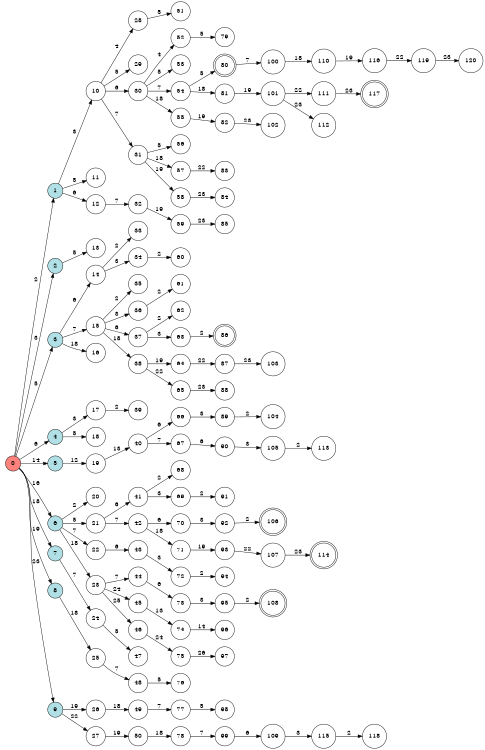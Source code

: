 digraph APTA {
__start0 [label="" shape="none"];

rankdir=LR;
size="8,5";

s0 [style="filled", color="black", fillcolor="#ff817b" shape="circle", label="0"];
s1 [style="filled", color="black", fillcolor="powderblue" shape="circle", label="1"];
s2 [style="filled", color="black", fillcolor="powderblue" shape="circle", label="2"];
s3 [style="filled", color="black", fillcolor="powderblue" shape="circle", label="3"];
s4 [style="filled", color="black", fillcolor="powderblue" shape="circle", label="4"];
s5 [style="filled", color="black", fillcolor="powderblue" shape="circle", label="5"];
s6 [style="filled", color="black", fillcolor="powderblue" shape="circle", label="6"];
s7 [style="filled", color="black", fillcolor="powderblue" shape="circle", label="7"];
s8 [style="filled", color="black", fillcolor="powderblue" shape="circle", label="8"];
s9 [style="filled", color="black", fillcolor="powderblue" shape="circle", label="9"];
s10 [style="filled", color="black", fillcolor="white" shape="circle", label="10"];
s11 [style="filled", color="black", fillcolor="white" shape="circle", label="11"];
s12 [style="filled", color="black", fillcolor="white" shape="circle", label="12"];
s13 [style="filled", color="black", fillcolor="white" shape="circle", label="13"];
s14 [style="filled", color="black", fillcolor="white" shape="circle", label="14"];
s15 [style="filled", color="black", fillcolor="white" shape="circle", label="15"];
s16 [style="filled", color="black", fillcolor="white" shape="circle", label="16"];
s17 [style="filled", color="black", fillcolor="white" shape="circle", label="17"];
s18 [style="filled", color="black", fillcolor="white" shape="circle", label="18"];
s19 [style="filled", color="black", fillcolor="white" shape="circle", label="19"];
s20 [style="filled", color="black", fillcolor="white" shape="circle", label="20"];
s21 [style="filled", color="black", fillcolor="white" shape="circle", label="21"];
s22 [style="filled", color="black", fillcolor="white" shape="circle", label="22"];
s23 [style="filled", color="black", fillcolor="white" shape="circle", label="23"];
s24 [style="filled", color="black", fillcolor="white" shape="circle", label="24"];
s25 [style="filled", color="black", fillcolor="white" shape="circle", label="25"];
s26 [style="filled", color="black", fillcolor="white" shape="circle", label="26"];
s27 [style="filled", color="black", fillcolor="white" shape="circle", label="27"];
s28 [style="filled", color="black", fillcolor="white" shape="circle", label="28"];
s29 [style="filled", color="black", fillcolor="white" shape="circle", label="29"];
s30 [style="filled", color="black", fillcolor="white" shape="circle", label="30"];
s31 [style="filled", color="black", fillcolor="white" shape="circle", label="31"];
s32 [style="filled", color="black", fillcolor="white" shape="circle", label="32"];
s33 [style="filled", color="black", fillcolor="white" shape="circle", label="33"];
s34 [style="filled", color="black", fillcolor="white" shape="circle", label="34"];
s35 [style="filled", color="black", fillcolor="white" shape="circle", label="35"];
s36 [style="filled", color="black", fillcolor="white" shape="circle", label="36"];
s37 [style="filled", color="black", fillcolor="white" shape="circle", label="37"];
s38 [style="filled", color="black", fillcolor="white" shape="circle", label="38"];
s39 [style="filled", color="black", fillcolor="white" shape="circle", label="39"];
s40 [style="filled", color="black", fillcolor="white" shape="circle", label="40"];
s41 [style="filled", color="black", fillcolor="white" shape="circle", label="41"];
s42 [style="filled", color="black", fillcolor="white" shape="circle", label="42"];
s43 [style="filled", color="black", fillcolor="white" shape="circle", label="43"];
s44 [style="filled", color="black", fillcolor="white" shape="circle", label="44"];
s45 [style="filled", color="black", fillcolor="white" shape="circle", label="45"];
s46 [style="filled", color="black", fillcolor="white" shape="circle", label="46"];
s47 [style="filled", color="black", fillcolor="white" shape="circle", label="47"];
s48 [style="filled", color="black", fillcolor="white" shape="circle", label="48"];
s49 [style="filled", color="black", fillcolor="white" shape="circle", label="49"];
s50 [style="filled", color="black", fillcolor="white" shape="circle", label="50"];
s51 [style="filled", color="black", fillcolor="white" shape="circle", label="51"];
s52 [style="filled", color="black", fillcolor="white" shape="circle", label="52"];
s53 [style="filled", color="black", fillcolor="white" shape="circle", label="53"];
s54 [style="filled", color="black", fillcolor="white" shape="circle", label="54"];
s55 [style="filled", color="black", fillcolor="white" shape="circle", label="55"];
s56 [style="filled", color="black", fillcolor="white" shape="circle", label="56"];
s57 [style="filled", color="black", fillcolor="white" shape="circle", label="57"];
s58 [style="filled", color="black", fillcolor="white" shape="circle", label="58"];
s59 [style="filled", color="black", fillcolor="white" shape="circle", label="59"];
s60 [style="filled", color="black", fillcolor="white" shape="circle", label="60"];
s61 [style="filled", color="black", fillcolor="white" shape="circle", label="61"];
s62 [style="filled", color="black", fillcolor="white" shape="circle", label="62"];
s63 [style="filled", color="black", fillcolor="white" shape="circle", label="63"];
s64 [style="filled", color="black", fillcolor="white" shape="circle", label="64"];
s65 [style="filled", color="black", fillcolor="white" shape="circle", label="65"];
s66 [style="filled", color="black", fillcolor="white" shape="circle", label="66"];
s67 [style="filled", color="black", fillcolor="white" shape="circle", label="67"];
s68 [style="filled", color="black", fillcolor="white" shape="circle", label="68"];
s69 [style="filled", color="black", fillcolor="white" shape="circle", label="69"];
s70 [style="filled", color="black", fillcolor="white" shape="circle", label="70"];
s71 [style="filled", color="black", fillcolor="white" shape="circle", label="71"];
s72 [style="filled", color="black", fillcolor="white" shape="circle", label="72"];
s73 [style="filled", color="black", fillcolor="white" shape="circle", label="73"];
s74 [style="filled", color="black", fillcolor="white" shape="circle", label="74"];
s75 [style="filled", color="black", fillcolor="white" shape="circle", label="75"];
s76 [style="filled", color="black", fillcolor="white" shape="circle", label="76"];
s77 [style="filled", color="black", fillcolor="white" shape="circle", label="77"];
s78 [style="filled", color="black", fillcolor="white" shape="circle", label="78"];
s79 [style="filled", color="black", fillcolor="white" shape="circle", label="79"];
s80 [style="rounded,filled", color="black", fillcolor="white" shape="doublecircle", label="80"];
s81 [style="filled", color="black", fillcolor="white" shape="circle", label="81"];
s82 [style="filled", color="black", fillcolor="white" shape="circle", label="82"];
s83 [style="filled", color="black", fillcolor="white" shape="circle", label="83"];
s84 [style="filled", color="black", fillcolor="white" shape="circle", label="84"];
s85 [style="filled", color="black", fillcolor="white" shape="circle", label="85"];
s86 [style="rounded,filled", color="black", fillcolor="white" shape="doublecircle", label="86"];
s87 [style="filled", color="black", fillcolor="white" shape="circle", label="87"];
s88 [style="filled", color="black", fillcolor="white" shape="circle", label="88"];
s89 [style="filled", color="black", fillcolor="white" shape="circle", label="89"];
s90 [style="filled", color="black", fillcolor="white" shape="circle", label="90"];
s91 [style="filled", color="black", fillcolor="white" shape="circle", label="91"];
s92 [style="filled", color="black", fillcolor="white" shape="circle", label="92"];
s93 [style="filled", color="black", fillcolor="white" shape="circle", label="93"];
s94 [style="filled", color="black", fillcolor="white" shape="circle", label="94"];
s95 [style="filled", color="black", fillcolor="white" shape="circle", label="95"];
s96 [style="filled", color="black", fillcolor="white" shape="circle", label="96"];
s97 [style="filled", color="black", fillcolor="white" shape="circle", label="97"];
s98 [style="filled", color="black", fillcolor="white" shape="circle", label="98"];
s99 [style="filled", color="black", fillcolor="white" shape="circle", label="99"];
s100 [style="filled", color="black", fillcolor="white" shape="circle", label="100"];
s101 [style="filled", color="black", fillcolor="white" shape="circle", label="101"];
s102 [style="filled", color="black", fillcolor="white" shape="circle", label="102"];
s103 [style="filled", color="black", fillcolor="white" shape="circle", label="103"];
s104 [style="filled", color="black", fillcolor="white" shape="circle", label="104"];
s105 [style="filled", color="black", fillcolor="white" shape="circle", label="105"];
s106 [style="rounded,filled", color="black", fillcolor="white" shape="doublecircle", label="106"];
s107 [style="filled", color="black", fillcolor="white" shape="circle", label="107"];
s108 [style="rounded,filled", color="black", fillcolor="white" shape="doublecircle", label="108"];
s109 [style="filled", color="black", fillcolor="white" shape="circle", label="109"];
s110 [style="filled", color="black", fillcolor="white" shape="circle", label="110"];
s111 [style="filled", color="black", fillcolor="white" shape="circle", label="111"];
s112 [style="filled", color="black", fillcolor="white" shape="circle", label="112"];
s113 [style="filled", color="black", fillcolor="white" shape="circle", label="113"];
s114 [style="rounded,filled", color="black", fillcolor="white" shape="doublecircle", label="114"];
s115 [style="filled", color="black", fillcolor="white" shape="circle", label="115"];
s116 [style="filled", color="black", fillcolor="white" shape="circle", label="116"];
s117 [style="rounded,filled", color="black", fillcolor="white" shape="doublecircle", label="117"];
s118 [style="filled", color="black", fillcolor="white" shape="circle", label="118"];
s119 [style="filled", color="black", fillcolor="white" shape="circle", label="119"];
s120 [style="filled", color="black", fillcolor="white" shape="circle", label="120"];
s0 -> s1 [label="2"];
s0 -> s2 [label="3"];
s0 -> s3 [label="5"];
s0 -> s4 [label="6"];
s0 -> s5 [label="14"];
s0 -> s6 [label="16"];
s0 -> s7 [label="18"];
s0 -> s8 [label="19"];
s0 -> s9 [label="23"];
s1 -> s10 [label="3"];
s1 -> s11 [label="5"];
s1 -> s12 [label="6"];
s2 -> s13 [label="5"];
s3 -> s14 [label="6"];
s3 -> s15 [label="7"];
s3 -> s16 [label="18"];
s4 -> s17 [label="3"];
s4 -> s18 [label="5"];
s5 -> s19 [label="12"];
s6 -> s20 [label="2"];
s6 -> s21 [label="5"];
s6 -> s22 [label="7"];
s6 -> s23 [label="18"];
s7 -> s24 [label="7"];
s8 -> s25 [label="18"];
s9 -> s26 [label="19"];
s9 -> s27 [label="22"];
s10 -> s28 [label="4"];
s10 -> s29 [label="5"];
s10 -> s30 [label="6"];
s10 -> s31 [label="7"];
s12 -> s32 [label="7"];
s14 -> s33 [label="2"];
s14 -> s34 [label="3"];
s15 -> s35 [label="2"];
s15 -> s36 [label="3"];
s15 -> s37 [label="6"];
s15 -> s38 [label="18"];
s17 -> s39 [label="2"];
s19 -> s40 [label="13"];
s21 -> s41 [label="6"];
s21 -> s42 [label="7"];
s22 -> s43 [label="6"];
s23 -> s44 [label="7"];
s23 -> s45 [label="24"];
s23 -> s46 [label="25"];
s24 -> s47 [label="5"];
s25 -> s48 [label="7"];
s26 -> s49 [label="18"];
s27 -> s50 [label="19"];
s28 -> s51 [label="5"];
s30 -> s52 [label="4"];
s30 -> s53 [label="5"];
s30 -> s54 [label="7"];
s30 -> s55 [label="18"];
s31 -> s56 [label="5"];
s31 -> s57 [label="18"];
s31 -> s58 [label="19"];
s32 -> s59 [label="19"];
s34 -> s60 [label="2"];
s36 -> s61 [label="2"];
s37 -> s62 [label="2"];
s37 -> s63 [label="3"];
s38 -> s64 [label="19"];
s38 -> s65 [label="22"];
s40 -> s66 [label="6"];
s40 -> s67 [label="7"];
s41 -> s68 [label="2"];
s41 -> s69 [label="3"];
s42 -> s70 [label="6"];
s42 -> s71 [label="18"];
s43 -> s72 [label="3"];
s44 -> s73 [label="6"];
s45 -> s74 [label="13"];
s46 -> s75 [label="24"];
s48 -> s76 [label="5"];
s49 -> s77 [label="7"];
s50 -> s78 [label="18"];
s52 -> s79 [label="5"];
s54 -> s80 [label="5"];
s54 -> s81 [label="18"];
s55 -> s82 [label="19"];
s57 -> s83 [label="22"];
s58 -> s84 [label="23"];
s59 -> s85 [label="23"];
s63 -> s86 [label="2"];
s64 -> s87 [label="22"];
s65 -> s88 [label="23"];
s66 -> s89 [label="3"];
s67 -> s90 [label="6"];
s69 -> s91 [label="2"];
s70 -> s92 [label="3"];
s71 -> s93 [label="19"];
s72 -> s94 [label="2"];
s73 -> s95 [label="3"];
s74 -> s96 [label="14"];
s75 -> s97 [label="26"];
s77 -> s98 [label="5"];
s78 -> s99 [label="7"];
s80 -> s100 [label="7"];
s81 -> s101 [label="19"];
s82 -> s102 [label="23"];
s87 -> s103 [label="23"];
s89 -> s104 [label="2"];
s90 -> s105 [label="3"];
s92 -> s106 [label="2"];
s93 -> s107 [label="22"];
s95 -> s108 [label="2"];
s99 -> s109 [label="6"];
s100 -> s110 [label="18"];
s101 -> s111 [label="22"];
s101 -> s112 [label="23"];
s105 -> s113 [label="2"];
s107 -> s114 [label="23"];
s109 -> s115 [label="3"];
s110 -> s116 [label="19"];
s111 -> s117 [label="23"];
s115 -> s118 [label="2"];
s116 -> s119 [label="22"];
s119 -> s120 [label="23"];

}